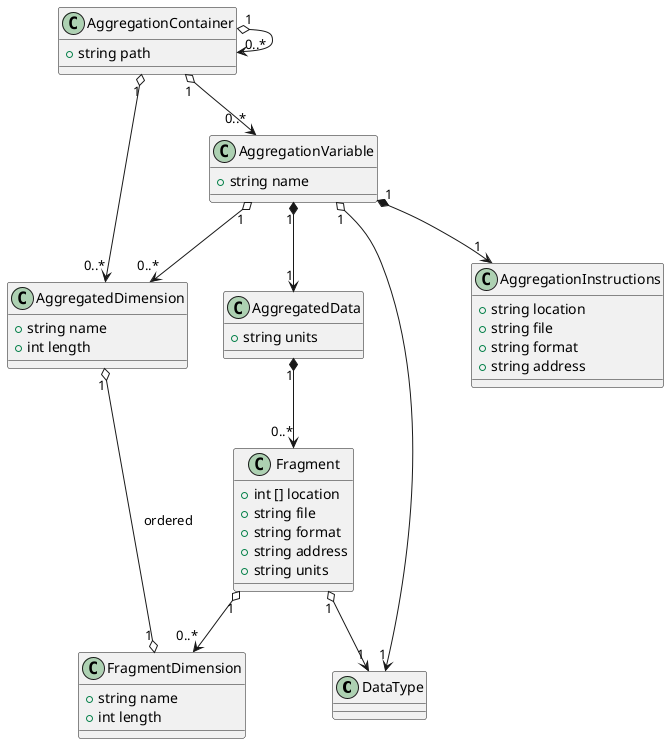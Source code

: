 @startuml

class DataType {
}

class Fragment {
    +int [] location
    +string file
    +string format
    +string address
    +string units
}

class AggregatedData {
    +string units
}

class AggregationInstructions {
    +string location
    +string file
    +string format
    +string address
}

class AggregatedDimension {
    +string name
    +int length
}

class FragmentDimension {
    +string name
    +int length
}

class AggregationVariable {
    +string name
}

class AggregationContainer {
    +string path
}

AggregationVariable "1" o--> "0..*" AggregatedDimension
AggregationVariable "1" *--> "1" AggregatedData
AggregatedData "1" *--> "0..*" Fragment
Fragment "1" o--> "0..*" FragmentDimension
AggregatedDimension "1" o--o "1" FragmentDimension : ordered
AggregationVariable "1" *--> "1" AggregationInstructions
AggregationVariable "1" o--> "1" DataType
Fragment "1" o--> "1" DataType
AggregationContainer "1" o--> "0..*" AggregationVariable
AggregationContainer "1" o--> "0..*" AggregatedDimension
AggregationContainer "1" o--> "0..*" AggregationContainer
@enduml
